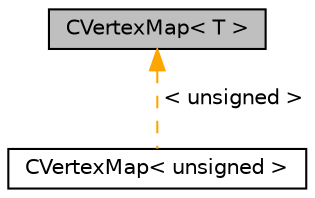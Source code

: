 digraph "CVertexMap&lt; T &gt;"
{
 // LATEX_PDF_SIZE
  edge [fontname="Helvetica",fontsize="10",labelfontname="Helvetica",labelfontsize="10"];
  node [fontname="Helvetica",fontsize="10",shape=record];
  Node1 [label="CVertexMap\< T \>",height=0.2,width=0.4,color="black", fillcolor="grey75", style="filled", fontcolor="black",tooltip="A lookup type map, maps indices in a large range to indices in a smaller one."];
  Node1 -> Node2 [dir="back",color="orange",fontsize="10",style="dashed",label=" \< unsigned \>" ,fontname="Helvetica"];
  Node2 [label="CVertexMap\< unsigned \>",height=0.2,width=0.4,color="black", fillcolor="white", style="filled",URL="$classCVertexMap.html",tooltip=" "];
}
